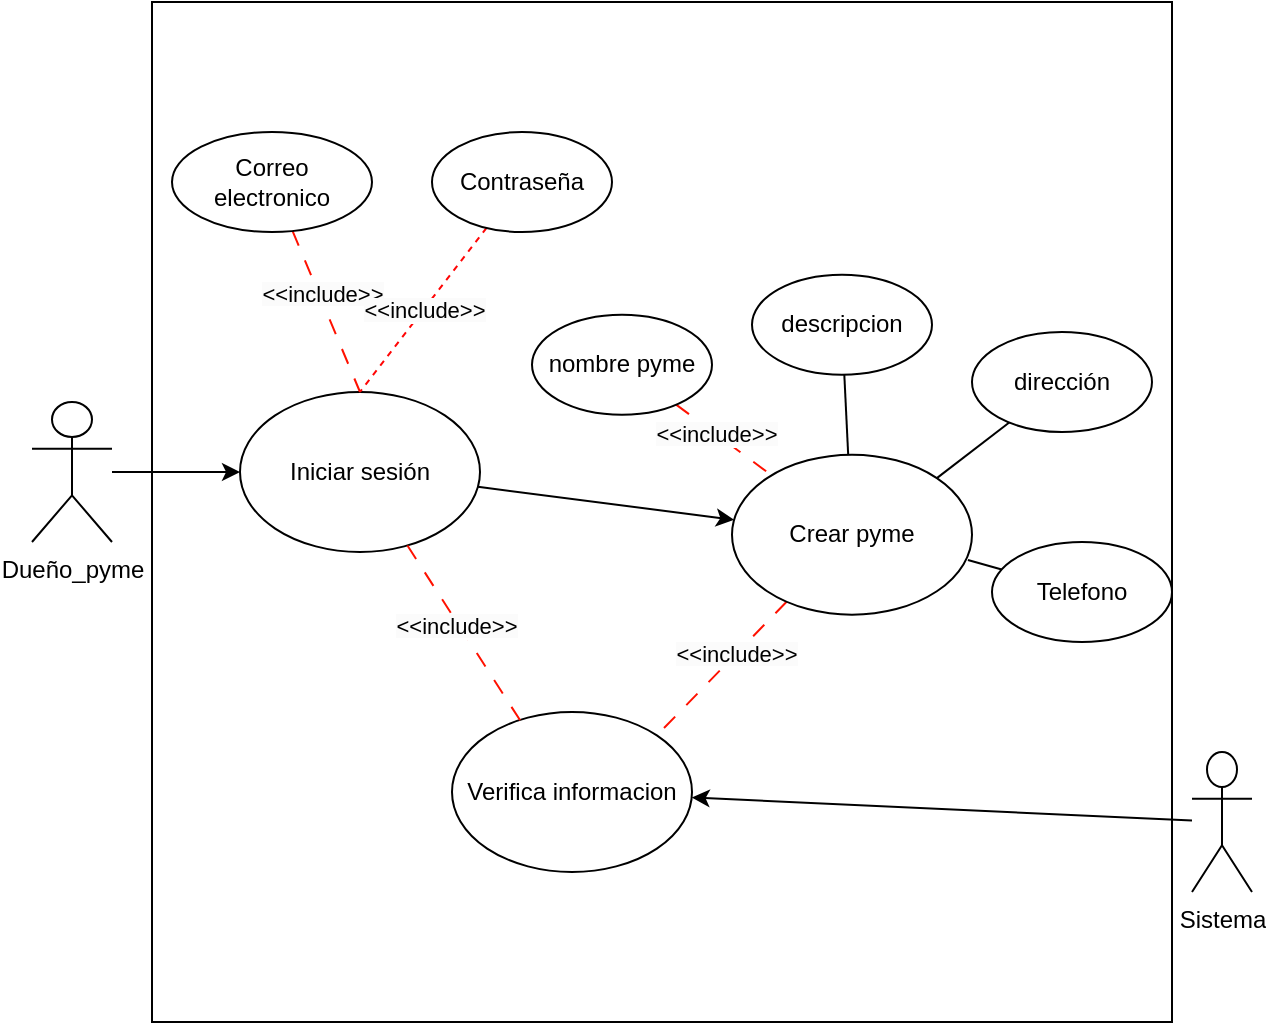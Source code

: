 <mxfile version="25.0.1" pages="2">
  <diagram name="Página-1" id="P2MWO7vOn6zNr5DXy3fO">
    <mxGraphModel dx="1434" dy="772" grid="1" gridSize="10" guides="1" tooltips="1" connect="1" arrows="1" fold="1" page="1" pageScale="1" pageWidth="827" pageHeight="1169" math="0" shadow="0">
      <root>
        <mxCell id="0" />
        <mxCell id="1" parent="0" />
        <mxCell id="ZcDD7ZvT_Wcgs8Wm0qCH-2" value="" style="whiteSpace=wrap;html=1;aspect=fixed;" parent="1" vertex="1">
          <mxGeometry x="250" y="35" width="510" height="510" as="geometry" />
        </mxCell>
        <mxCell id="ZcDD7ZvT_Wcgs8Wm0qCH-7" style="rounded=0;orthogonalLoop=1;jettySize=auto;html=1;entryX=0;entryY=0.5;entryDx=0;entryDy=0;" parent="1" source="ZcDD7ZvT_Wcgs8Wm0qCH-3" target="ZcDD7ZvT_Wcgs8Wm0qCH-6" edge="1">
          <mxGeometry relative="1" as="geometry" />
        </mxCell>
        <mxCell id="ZcDD7ZvT_Wcgs8Wm0qCH-3" value="Dueño_pyme" style="shape=umlActor;verticalLabelPosition=bottom;verticalAlign=top;html=1;outlineConnect=0;" parent="1" vertex="1">
          <mxGeometry x="190" y="235" width="40" height="70" as="geometry" />
        </mxCell>
        <mxCell id="ZcDD7ZvT_Wcgs8Wm0qCH-9" value="" style="rounded=0;orthogonalLoop=1;jettySize=auto;html=1;" parent="1" source="ZcDD7ZvT_Wcgs8Wm0qCH-6" target="ZcDD7ZvT_Wcgs8Wm0qCH-8" edge="1">
          <mxGeometry relative="1" as="geometry" />
        </mxCell>
        <mxCell id="ZcDD7ZvT_Wcgs8Wm0qCH-6" value="Iniciar sesión" style="ellipse;whiteSpace=wrap;html=1;" parent="1" vertex="1">
          <mxGeometry x="294" y="230" width="120" height="80" as="geometry" />
        </mxCell>
        <mxCell id="RHISNLn5Bn9bY2nv5WaG-4" style="rounded=0;orthogonalLoop=1;jettySize=auto;html=1;entryX=1;entryY=0;entryDx=0;entryDy=0;endArrow=none;endFill=0;strokeColor=#FF1100;dashed=1;dashPattern=8 8;" parent="1" source="ZcDD7ZvT_Wcgs8Wm0qCH-8" target="ZcDD7ZvT_Wcgs8Wm0qCH-23" edge="1">
          <mxGeometry relative="1" as="geometry" />
        </mxCell>
        <mxCell id="RHISNLn5Bn9bY2nv5WaG-7" value="&lt;span style=&quot;background-color: rgb(251, 251, 251);&quot;&gt;&amp;lt;&amp;lt;include&amp;gt;&amp;gt;&lt;/span&gt;" style="edgeLabel;html=1;align=center;verticalAlign=middle;resizable=0;points=[];" parent="RHISNLn5Bn9bY2nv5WaG-4" connectable="0" vertex="1">
          <mxGeometry x="-0.231" relative="1" as="geometry">
            <mxPoint as="offset" />
          </mxGeometry>
        </mxCell>
        <mxCell id="ZcDD7ZvT_Wcgs8Wm0qCH-8" value="Crear pyme" style="ellipse;whiteSpace=wrap;html=1;" parent="1" vertex="1">
          <mxGeometry x="540" y="261.35" width="120" height="80" as="geometry" />
        </mxCell>
        <mxCell id="ZcDD7ZvT_Wcgs8Wm0qCH-13" style="rounded=0;orthogonalLoop=1;jettySize=auto;html=1;dashed=1;fillColor=#f8cecc;strokeColor=#FF1100;endArrow=none;endFill=0;dashPattern=8 8;" parent="1" source="ZcDD7ZvT_Wcgs8Wm0qCH-10" edge="1">
          <mxGeometry relative="1" as="geometry">
            <mxPoint x="354" y="230" as="targetPoint" />
          </mxGeometry>
        </mxCell>
        <mxCell id="RHISNLn5Bn9bY2nv5WaG-6" value="&lt;span style=&quot;background-color: rgb(251, 251, 251);&quot;&gt;&amp;lt;&amp;lt;include&amp;gt;&amp;gt;&lt;/span&gt;" style="edgeLabel;html=1;align=center;verticalAlign=middle;resizable=0;points=[];" parent="ZcDD7ZvT_Wcgs8Wm0qCH-13" connectable="0" vertex="1">
          <mxGeometry x="-0.21" y="1" relative="1" as="geometry">
            <mxPoint as="offset" />
          </mxGeometry>
        </mxCell>
        <mxCell id="ZcDD7ZvT_Wcgs8Wm0qCH-10" value="Correo electronico" style="ellipse;whiteSpace=wrap;html=1;" parent="1" vertex="1">
          <mxGeometry x="260" y="100" width="100" height="50" as="geometry" />
        </mxCell>
        <mxCell id="ZcDD7ZvT_Wcgs8Wm0qCH-14" value="&lt;span style=&quot;background-color: rgb(251, 251, 251);&quot;&gt;&amp;lt;&amp;lt;include&amp;gt;&amp;gt;&lt;/span&gt;" style="rounded=0;orthogonalLoop=1;jettySize=auto;html=1;entryX=0.5;entryY=0;entryDx=0;entryDy=0;fillColor=#f8cecc;strokeColor=#FF0505;dashed=1;endArrow=none;endFill=0;" parent="1" source="ZcDD7ZvT_Wcgs8Wm0qCH-12" target="ZcDD7ZvT_Wcgs8Wm0qCH-6" edge="1">
          <mxGeometry relative="1" as="geometry" />
        </mxCell>
        <mxCell id="ZcDD7ZvT_Wcgs8Wm0qCH-12" value="Contraseña" style="ellipse;whiteSpace=wrap;html=1;" parent="1" vertex="1">
          <mxGeometry x="390" y="100" width="90" height="50" as="geometry" />
        </mxCell>
        <mxCell id="ZcDD7ZvT_Wcgs8Wm0qCH-18" style="rounded=0;orthogonalLoop=1;jettySize=auto;html=1;dashed=1;dashPattern=8 8;fillColor=#f8cecc;strokeColor=#FF1100;endArrow=none;endFill=0;" parent="1" source="ZcDD7ZvT_Wcgs8Wm0qCH-15" target="ZcDD7ZvT_Wcgs8Wm0qCH-8" edge="1">
          <mxGeometry relative="1" as="geometry" />
        </mxCell>
        <mxCell id="RHISNLn5Bn9bY2nv5WaG-5" value="&lt;span style=&quot;background-color: rgb(251, 251, 251);&quot;&gt;&amp;lt;&amp;lt;include&amp;gt;&amp;gt;&lt;/span&gt;" style="edgeLabel;html=1;align=center;verticalAlign=middle;resizable=0;points=[];" parent="ZcDD7ZvT_Wcgs8Wm0qCH-18" connectable="0" vertex="1">
          <mxGeometry x="-0.195" relative="1" as="geometry">
            <mxPoint as="offset" />
          </mxGeometry>
        </mxCell>
        <mxCell id="ZcDD7ZvT_Wcgs8Wm0qCH-15" value="nombre pyme" style="ellipse;whiteSpace=wrap;html=1;" parent="1" vertex="1">
          <mxGeometry x="440" y="191.35" width="90" height="50" as="geometry" />
        </mxCell>
        <mxCell id="ZcDD7ZvT_Wcgs8Wm0qCH-19" style="rounded=0;orthogonalLoop=1;jettySize=auto;html=1;endArrow=none;endFill=0;" parent="1" source="ZcDD7ZvT_Wcgs8Wm0qCH-16" target="ZcDD7ZvT_Wcgs8Wm0qCH-8" edge="1">
          <mxGeometry relative="1" as="geometry" />
        </mxCell>
        <mxCell id="ZcDD7ZvT_Wcgs8Wm0qCH-16" value="descripcion" style="ellipse;whiteSpace=wrap;html=1;" parent="1" vertex="1">
          <mxGeometry x="550" y="171.35" width="90" height="50" as="geometry" />
        </mxCell>
        <mxCell id="ZcDD7ZvT_Wcgs8Wm0qCH-20" style="rounded=0;orthogonalLoop=1;jettySize=auto;html=1;entryX=1;entryY=0;entryDx=0;entryDy=0;endArrow=none;endFill=0;" parent="1" source="ZcDD7ZvT_Wcgs8Wm0qCH-17" target="ZcDD7ZvT_Wcgs8Wm0qCH-8" edge="1">
          <mxGeometry relative="1" as="geometry" />
        </mxCell>
        <mxCell id="ZcDD7ZvT_Wcgs8Wm0qCH-17" value="dirección" style="ellipse;whiteSpace=wrap;html=1;" parent="1" vertex="1">
          <mxGeometry x="660" y="200" width="90" height="50" as="geometry" />
        </mxCell>
        <mxCell id="ZcDD7ZvT_Wcgs8Wm0qCH-24" style="rounded=0;orthogonalLoop=1;jettySize=auto;html=1;" parent="1" source="ZcDD7ZvT_Wcgs8Wm0qCH-22" target="ZcDD7ZvT_Wcgs8Wm0qCH-23" edge="1">
          <mxGeometry relative="1" as="geometry" />
        </mxCell>
        <mxCell id="ZcDD7ZvT_Wcgs8Wm0qCH-22" value="Sistema" style="shape=umlActor;verticalLabelPosition=bottom;verticalAlign=top;html=1;outlineConnect=0;" parent="1" vertex="1">
          <mxGeometry x="770" y="410" width="30" height="70" as="geometry" />
        </mxCell>
        <mxCell id="ZcDD7ZvT_Wcgs8Wm0qCH-23" value="Verifica informacion" style="ellipse;whiteSpace=wrap;html=1;" parent="1" vertex="1">
          <mxGeometry x="400" y="390" width="120" height="80" as="geometry" />
        </mxCell>
        <mxCell id="RHISNLn5Bn9bY2nv5WaG-1" value="Telefono" style="ellipse;whiteSpace=wrap;html=1;" parent="1" vertex="1">
          <mxGeometry x="670" y="305" width="90" height="50" as="geometry" />
        </mxCell>
        <mxCell id="RHISNLn5Bn9bY2nv5WaG-2" style="rounded=0;orthogonalLoop=1;jettySize=auto;html=1;entryX=0.983;entryY=0.658;entryDx=0;entryDy=0;entryPerimeter=0;endArrow=none;endFill=0;" parent="1" source="RHISNLn5Bn9bY2nv5WaG-1" target="ZcDD7ZvT_Wcgs8Wm0qCH-8" edge="1">
          <mxGeometry relative="1" as="geometry" />
        </mxCell>
        <mxCell id="RHISNLn5Bn9bY2nv5WaG-3" style="rounded=0;orthogonalLoop=1;jettySize=auto;html=1;entryX=0.292;entryY=0.071;entryDx=0;entryDy=0;entryPerimeter=0;endArrow=none;endFill=0;strokeColor=#FF1100;dashed=1;dashPattern=8 8;" parent="1" source="ZcDD7ZvT_Wcgs8Wm0qCH-6" target="ZcDD7ZvT_Wcgs8Wm0qCH-23" edge="1">
          <mxGeometry relative="1" as="geometry" />
        </mxCell>
        <mxCell id="RHISNLn5Bn9bY2nv5WaG-8" value="&lt;span style=&quot;background-color: rgb(251, 251, 251);&quot;&gt;&amp;lt;&amp;lt;include&amp;gt;&amp;gt;&lt;/span&gt;" style="edgeLabel;html=1;align=center;verticalAlign=middle;resizable=0;points=[];" parent="RHISNLn5Bn9bY2nv5WaG-3" connectable="0" vertex="1">
          <mxGeometry x="-0.117" y="-1" relative="1" as="geometry">
            <mxPoint as="offset" />
          </mxGeometry>
        </mxCell>
      </root>
    </mxGraphModel>
  </diagram>
  <diagram id="XoZVgtW7xzIJhdHHjRH9" name="Página-2">
    <mxGraphModel dx="1434" dy="772" grid="1" gridSize="10" guides="1" tooltips="1" connect="1" arrows="1" fold="1" page="1" pageScale="1" pageWidth="827" pageHeight="1169" math="0" shadow="0">
      <root>
        <mxCell id="0" />
        <mxCell id="1" parent="0" />
      </root>
    </mxGraphModel>
  </diagram>
</mxfile>
